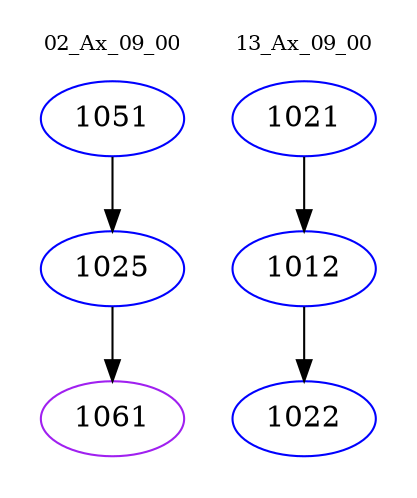 digraph{
subgraph cluster_0 {
color = white
label = "02_Ax_09_00";
fontsize=10;
T0_1051 [label="1051", color="blue"]
T0_1051 -> T0_1025 [color="black"]
T0_1025 [label="1025", color="blue"]
T0_1025 -> T0_1061 [color="black"]
T0_1061 [label="1061", color="purple"]
}
subgraph cluster_1 {
color = white
label = "13_Ax_09_00";
fontsize=10;
T1_1021 [label="1021", color="blue"]
T1_1021 -> T1_1012 [color="black"]
T1_1012 [label="1012", color="blue"]
T1_1012 -> T1_1022 [color="black"]
T1_1022 [label="1022", color="blue"]
}
}
